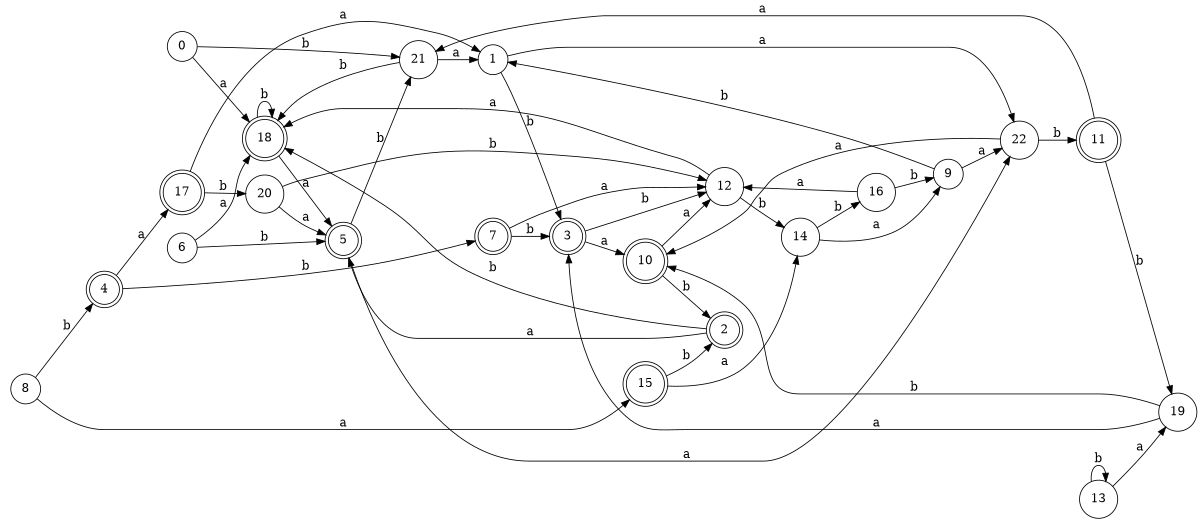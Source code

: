 digraph n19_10 {
__start0 [label="" shape="none"];

rankdir=LR;
size="8,5";

s0 [style="filled", color="black", fillcolor="white" shape="circle", label="0"];
s1 [style="filled", color="black", fillcolor="white" shape="circle", label="1"];
s2 [style="rounded,filled", color="black", fillcolor="white" shape="doublecircle", label="2"];
s3 [style="rounded,filled", color="black", fillcolor="white" shape="doublecircle", label="3"];
s4 [style="rounded,filled", color="black", fillcolor="white" shape="doublecircle", label="4"];
s5 [style="rounded,filled", color="black", fillcolor="white" shape="doublecircle", label="5"];
s6 [style="filled", color="black", fillcolor="white" shape="circle", label="6"];
s7 [style="rounded,filled", color="black", fillcolor="white" shape="doublecircle", label="7"];
s8 [style="filled", color="black", fillcolor="white" shape="circle", label="8"];
s9 [style="filled", color="black", fillcolor="white" shape="circle", label="9"];
s10 [style="rounded,filled", color="black", fillcolor="white" shape="doublecircle", label="10"];
s11 [style="rounded,filled", color="black", fillcolor="white" shape="doublecircle", label="11"];
s12 [style="filled", color="black", fillcolor="white" shape="circle", label="12"];
s13 [style="filled", color="black", fillcolor="white" shape="circle", label="13"];
s14 [style="filled", color="black", fillcolor="white" shape="circle", label="14"];
s15 [style="rounded,filled", color="black", fillcolor="white" shape="doublecircle", label="15"];
s16 [style="filled", color="black", fillcolor="white" shape="circle", label="16"];
s17 [style="rounded,filled", color="black", fillcolor="white" shape="doublecircle", label="17"];
s18 [style="rounded,filled", color="black", fillcolor="white" shape="doublecircle", label="18"];
s19 [style="filled", color="black", fillcolor="white" shape="circle", label="19"];
s20 [style="filled", color="black", fillcolor="white" shape="circle", label="20"];
s21 [style="filled", color="black", fillcolor="white" shape="circle", label="21"];
s22 [style="filled", color="black", fillcolor="white" shape="circle", label="22"];
s0 -> s18 [label="a"];
s0 -> s21 [label="b"];
s1 -> s22 [label="a"];
s1 -> s3 [label="b"];
s2 -> s5 [label="a"];
s2 -> s18 [label="b"];
s3 -> s10 [label="a"];
s3 -> s12 [label="b"];
s4 -> s17 [label="a"];
s4 -> s7 [label="b"];
s5 -> s22 [label="a"];
s5 -> s21 [label="b"];
s6 -> s18 [label="a"];
s6 -> s5 [label="b"];
s7 -> s12 [label="a"];
s7 -> s3 [label="b"];
s8 -> s15 [label="a"];
s8 -> s4 [label="b"];
s9 -> s22 [label="a"];
s9 -> s1 [label="b"];
s10 -> s12 [label="a"];
s10 -> s2 [label="b"];
s11 -> s21 [label="a"];
s11 -> s19 [label="b"];
s12 -> s18 [label="a"];
s12 -> s14 [label="b"];
s13 -> s19 [label="a"];
s13 -> s13 [label="b"];
s14 -> s9 [label="a"];
s14 -> s16 [label="b"];
s15 -> s14 [label="a"];
s15 -> s2 [label="b"];
s16 -> s12 [label="a"];
s16 -> s9 [label="b"];
s17 -> s1 [label="a"];
s17 -> s20 [label="b"];
s18 -> s5 [label="a"];
s18 -> s18 [label="b"];
s19 -> s3 [label="a"];
s19 -> s10 [label="b"];
s20 -> s5 [label="a"];
s20 -> s12 [label="b"];
s21 -> s1 [label="a"];
s21 -> s18 [label="b"];
s22 -> s10 [label="a"];
s22 -> s11 [label="b"];

}